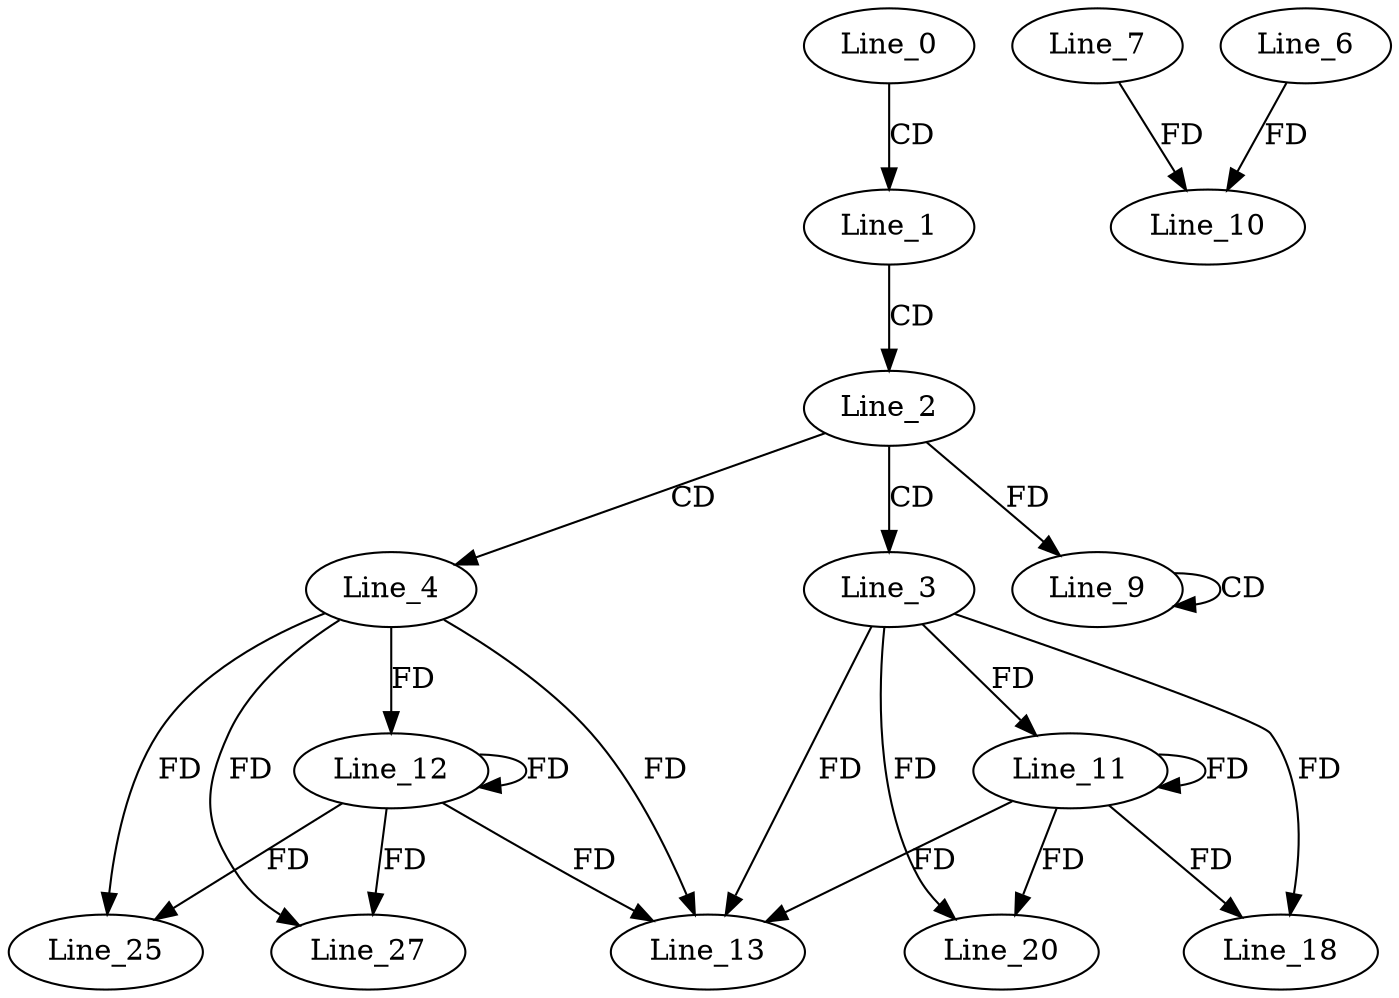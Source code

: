 digraph G {
  Line_0;
  Line_1;
  Line_2;
  Line_3;
  Line_4;
  Line_9;
  Line_9;
  Line_7;
  Line_10;
  Line_6;
  Line_11;
  Line_11;
  Line_12;
  Line_12;
  Line_13;
  Line_13;
  Line_18;
  Line_20;
  Line_25;
  Line_27;
  Line_0 -> Line_1 [ label="CD" ];
  Line_1 -> Line_2 [ label="CD" ];
  Line_2 -> Line_3 [ label="CD" ];
  Line_2 -> Line_4 [ label="CD" ];
  Line_9 -> Line_9 [ label="CD" ];
  Line_2 -> Line_9 [ label="FD" ];
  Line_7 -> Line_10 [ label="FD" ];
  Line_6 -> Line_10 [ label="FD" ];
  Line_3 -> Line_11 [ label="FD" ];
  Line_11 -> Line_11 [ label="FD" ];
  Line_4 -> Line_12 [ label="FD" ];
  Line_12 -> Line_12 [ label="FD" ];
  Line_3 -> Line_13 [ label="FD" ];
  Line_11 -> Line_13 [ label="FD" ];
  Line_4 -> Line_13 [ label="FD" ];
  Line_12 -> Line_13 [ label="FD" ];
  Line_3 -> Line_18 [ label="FD" ];
  Line_11 -> Line_18 [ label="FD" ];
  Line_3 -> Line_20 [ label="FD" ];
  Line_11 -> Line_20 [ label="FD" ];
  Line_4 -> Line_25 [ label="FD" ];
  Line_12 -> Line_25 [ label="FD" ];
  Line_4 -> Line_27 [ label="FD" ];
  Line_12 -> Line_27 [ label="FD" ];
}
